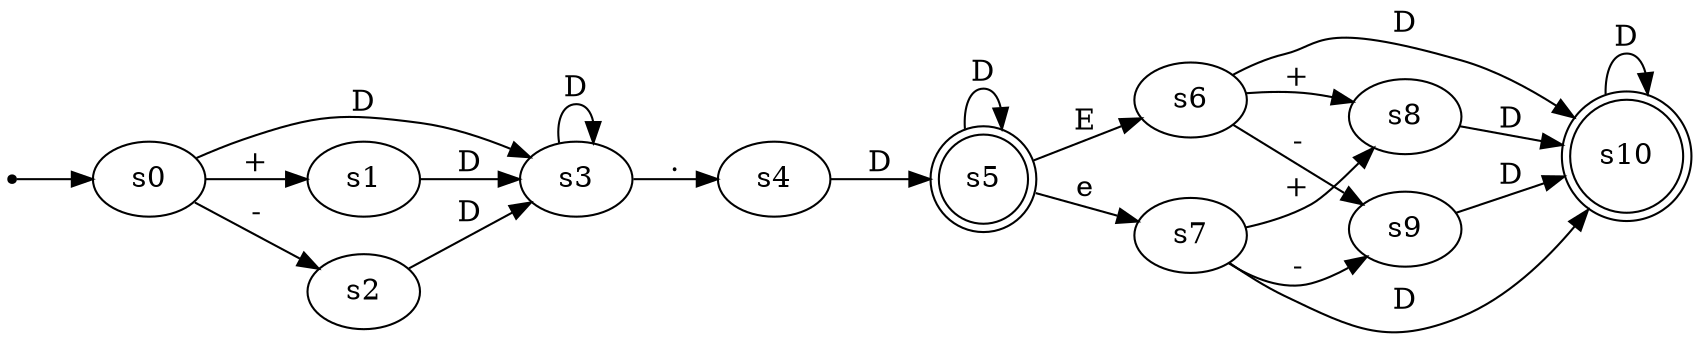 digraph {
	graph [rankdir=LR]
	ini [shape=point]
	s0
	ini -> s0
	s1
	s2
	s3
	s4
	s5 [shape=doublecircle]
	s6
	s7
	s8
	s9
	s10 [shape=doublecircle]
	s0 -> s1 [label="+"]
	s0 -> s2 [label="-"]
	s0 -> s3 [label=D]
	s1 -> s3 [label=D]
	s2 -> s3 [label=D]
	s3 -> s3 [label=D]
	s3 -> s4 [label="."]
	s4 -> s5 [label=D]
	s5 -> s5 [label=D]
	s5 -> s6 [label=E]
	s5 -> s7 [label=e]
	s6 -> s8 [label="+"]
	s6 -> s9 [label="-"]
	s6 -> s10 [label=D]
	s7 -> s8 [label="+"]
	s7 -> s9 [label="-"]
	s7 -> s10 [label=D]
	s8 -> s10 [label=D]
	s9 -> s10 [label=D]
	s10 -> s10 [label=D]
}
